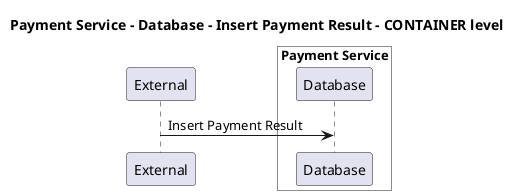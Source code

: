 @startuml

title Payment Service - Database - Insert Payment Result - CONTAINER level

participant "External" as C4InterFlow.SoftwareSystems.ExternalSystem

box "Payment Service" #White
    participant "Database" as ECommercePlatform.SoftwareSystems.PaymentService.Containers.Database
end box


C4InterFlow.SoftwareSystems.ExternalSystem -> ECommercePlatform.SoftwareSystems.PaymentService.Containers.Database : Insert Payment Result


@enduml
